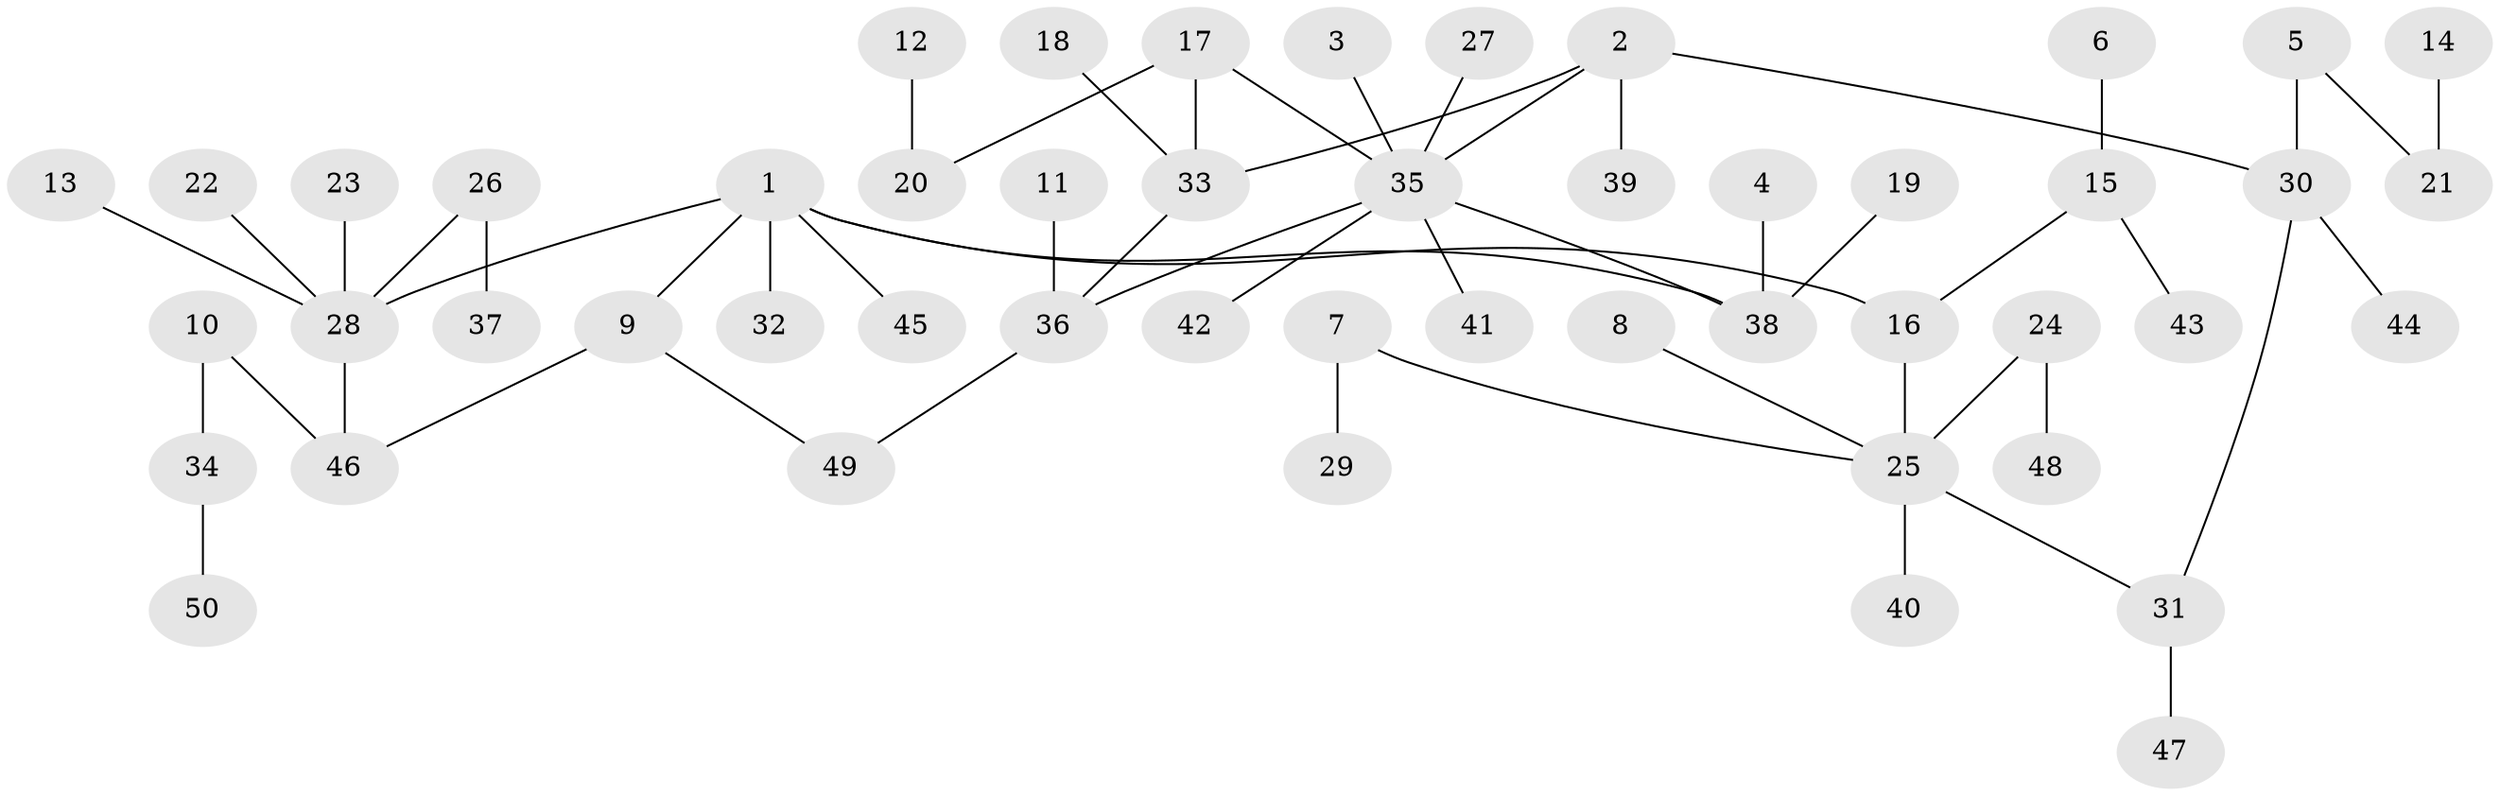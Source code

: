 // original degree distribution, {3: 0.14, 4: 0.09, 5: 0.03, 8: 0.01, 2: 0.29, 1: 0.43, 6: 0.01}
// Generated by graph-tools (version 1.1) at 2025/25/03/09/25 03:25:33]
// undirected, 50 vertices, 54 edges
graph export_dot {
graph [start="1"]
  node [color=gray90,style=filled];
  1;
  2;
  3;
  4;
  5;
  6;
  7;
  8;
  9;
  10;
  11;
  12;
  13;
  14;
  15;
  16;
  17;
  18;
  19;
  20;
  21;
  22;
  23;
  24;
  25;
  26;
  27;
  28;
  29;
  30;
  31;
  32;
  33;
  34;
  35;
  36;
  37;
  38;
  39;
  40;
  41;
  42;
  43;
  44;
  45;
  46;
  47;
  48;
  49;
  50;
  1 -- 9 [weight=1.0];
  1 -- 16 [weight=1.0];
  1 -- 28 [weight=1.0];
  1 -- 32 [weight=1.0];
  1 -- 38 [weight=1.0];
  1 -- 45 [weight=1.0];
  2 -- 30 [weight=1.0];
  2 -- 33 [weight=1.0];
  2 -- 35 [weight=1.0];
  2 -- 39 [weight=1.0];
  3 -- 35 [weight=1.0];
  4 -- 38 [weight=1.0];
  5 -- 21 [weight=1.0];
  5 -- 30 [weight=1.0];
  6 -- 15 [weight=1.0];
  7 -- 25 [weight=1.0];
  7 -- 29 [weight=1.0];
  8 -- 25 [weight=1.0];
  9 -- 46 [weight=1.0];
  9 -- 49 [weight=1.0];
  10 -- 34 [weight=1.0];
  10 -- 46 [weight=1.0];
  11 -- 36 [weight=1.0];
  12 -- 20 [weight=1.0];
  13 -- 28 [weight=1.0];
  14 -- 21 [weight=1.0];
  15 -- 16 [weight=1.0];
  15 -- 43 [weight=1.0];
  16 -- 25 [weight=1.0];
  17 -- 20 [weight=1.0];
  17 -- 33 [weight=1.0];
  17 -- 35 [weight=1.0];
  18 -- 33 [weight=1.0];
  19 -- 38 [weight=1.0];
  22 -- 28 [weight=1.0];
  23 -- 28 [weight=1.0];
  24 -- 25 [weight=1.0];
  24 -- 48 [weight=1.0];
  25 -- 31 [weight=1.0];
  25 -- 40 [weight=1.0];
  26 -- 28 [weight=1.0];
  26 -- 37 [weight=1.0];
  27 -- 35 [weight=1.0];
  28 -- 46 [weight=1.0];
  30 -- 31 [weight=1.0];
  30 -- 44 [weight=1.0];
  31 -- 47 [weight=1.0];
  33 -- 36 [weight=1.0];
  34 -- 50 [weight=1.0];
  35 -- 36 [weight=1.0];
  35 -- 38 [weight=1.0];
  35 -- 41 [weight=1.0];
  35 -- 42 [weight=1.0];
  36 -- 49 [weight=1.0];
}
